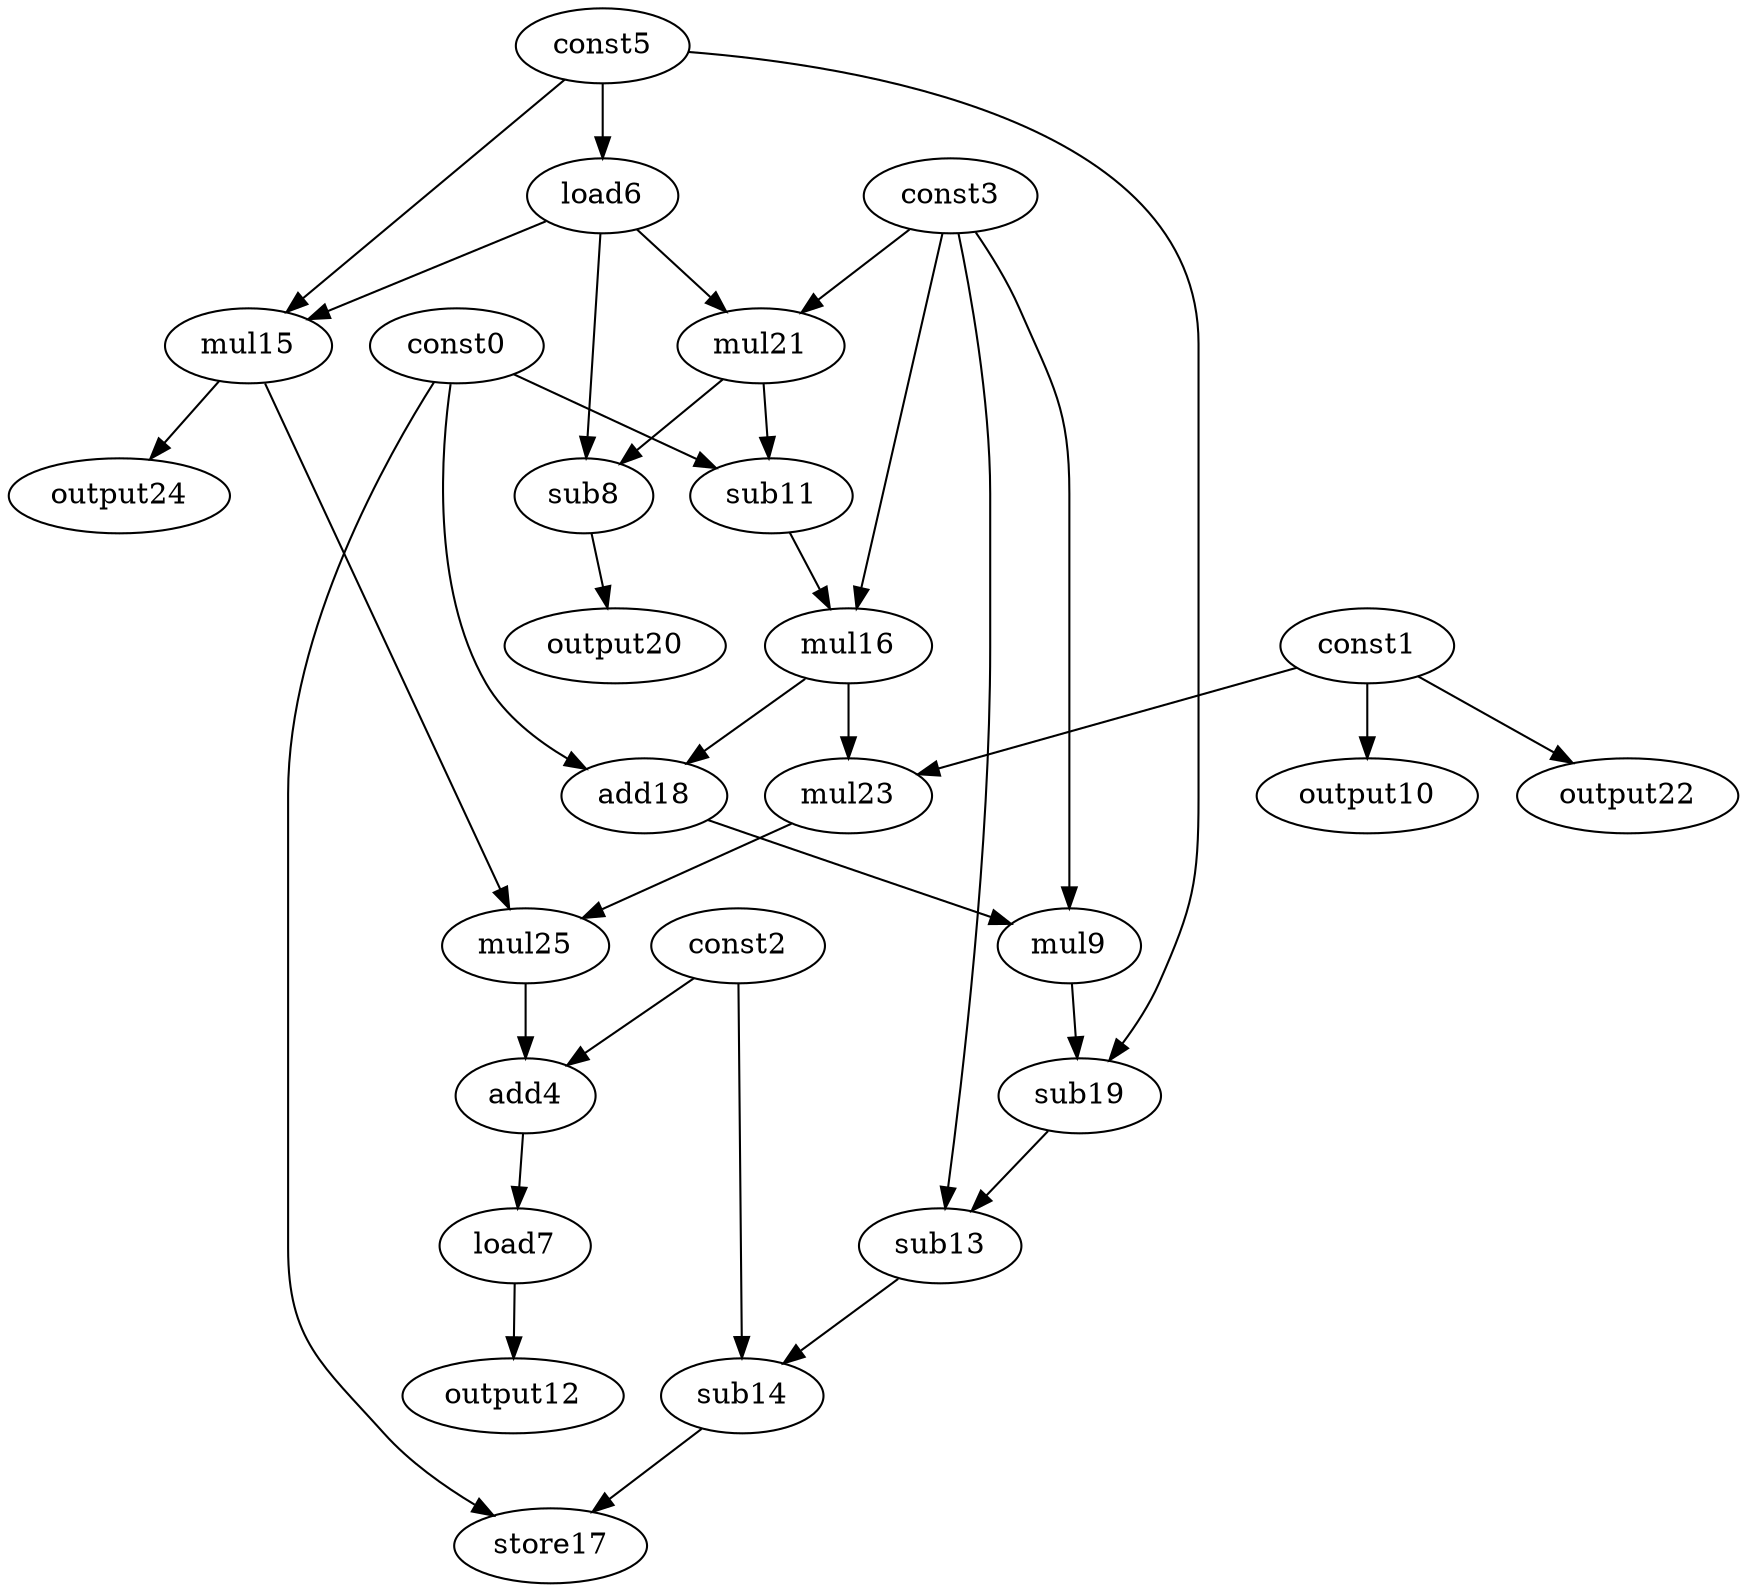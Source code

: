 digraph G { 
const0[opcode=const]; 
const1[opcode=const]; 
const2[opcode=const]; 
const3[opcode=const]; 
add4[opcode=add]; 
const5[opcode=const]; 
load6[opcode=load]; 
load7[opcode=load]; 
sub8[opcode=sub]; 
mul9[opcode=mul]; 
output10[opcode=output]; 
sub11[opcode=sub]; 
output12[opcode=output]; 
sub13[opcode=sub]; 
sub14[opcode=sub]; 
mul15[opcode=mul]; 
mul16[opcode=mul]; 
store17[opcode=store]; 
add18[opcode=add]; 
sub19[opcode=sub]; 
output20[opcode=output]; 
mul21[opcode=mul]; 
output22[opcode=output]; 
mul23[opcode=mul]; 
output24[opcode=output]; 
mul25[opcode=mul]; 
const5->load6[operand=0];
const1->output10[operand=0];
const1->output22[operand=0];
const5->mul15[operand=0];
load6->mul15[operand=1];
const3->mul21[operand=0];
load6->mul21[operand=1];
mul21->sub8[operand=0];
load6->sub8[operand=1];
const0->sub11[operand=0];
mul21->sub11[operand=1];
mul15->output24[operand=0];
const3->mul16[operand=0];
sub11->mul16[operand=1];
sub8->output20[operand=0];
mul16->add18[operand=0];
const0->add18[operand=1];
mul16->mul23[operand=0];
const1->mul23[operand=1];
add18->mul9[operand=0];
const3->mul9[operand=1];
mul15->mul25[operand=0];
mul23->mul25[operand=1];
mul25->add4[operand=0];
const2->add4[operand=1];
mul9->sub19[operand=0];
const5->sub19[operand=1];
add4->load7[operand=0];
sub19->sub13[operand=0];
const3->sub13[operand=1];
load7->output12[operand=0];
const2->sub14[operand=0];
sub13->sub14[operand=1];
const0->store17[operand=0];
sub14->store17[operand=1];
}

